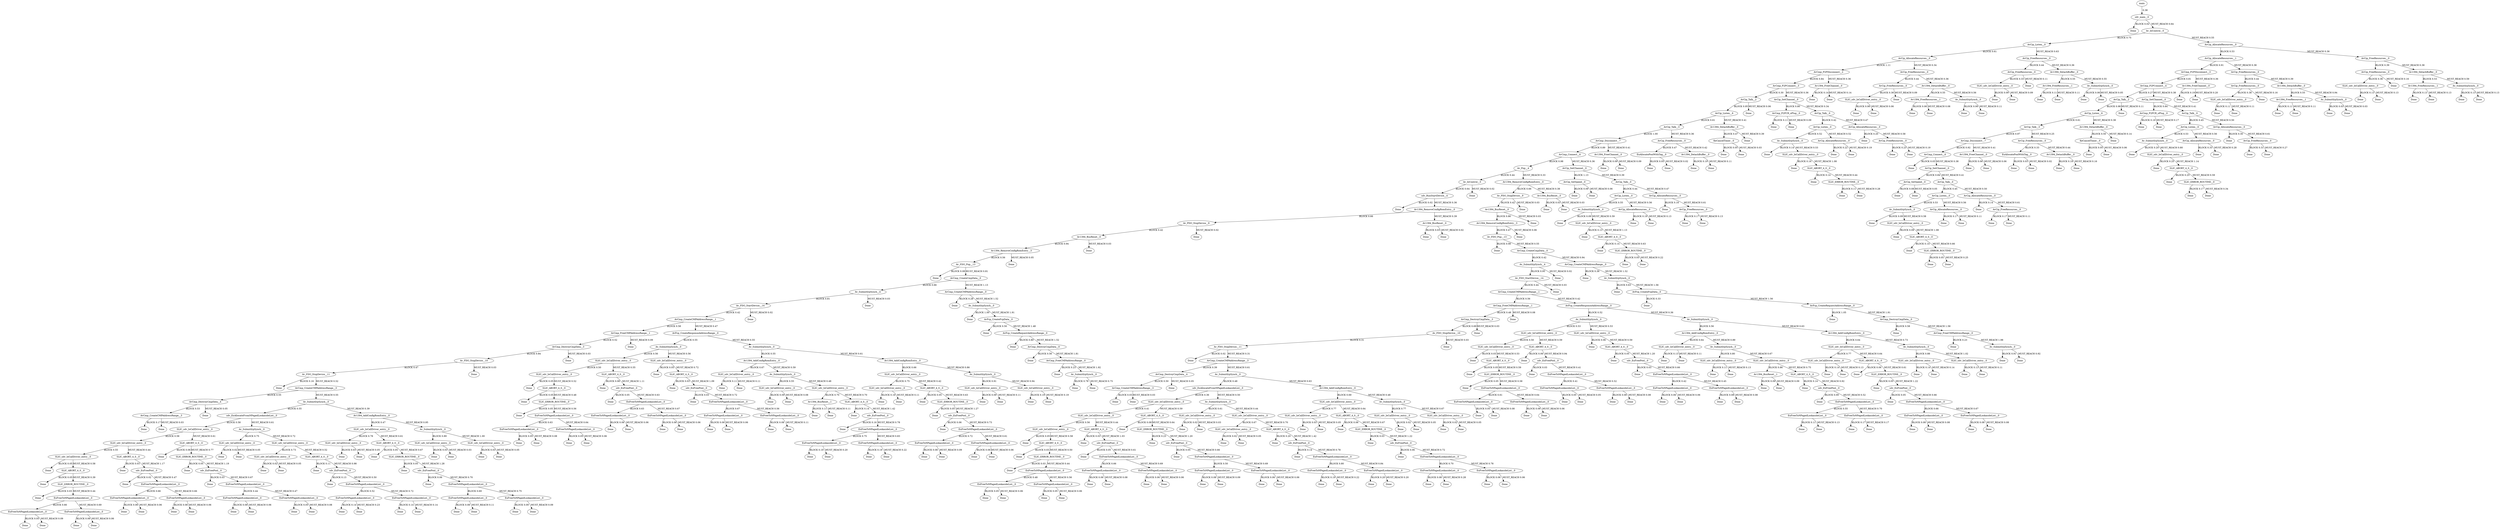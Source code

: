 digraph TG {
0 [label="main"]
1 [label="sdv_main__0"]
2 [label="Done"]
3 [label="Av_IoControl__0"]
4 [label="AvCip_Listen__0"]
5 [label="AvCip_AllocateResources__0"]
6 [label="AvCmp_P2PDisconnect__2"]
7 [label="AvCmp_P2PConnect__3"]
8 [label="AvCip_Talk__2"]
9 [label="AvCip_Listen__6"]
10 [label="AvCip_Talk__3"]
11 [label="AvCmp_Disconnect__7"]
12 [label="AvCmp_Connect__6"]
13 [label="Av_Pnp__4"]
14 [label="Av_IoControl__5"]
15 [label="sdv_RunStartDevice__4"]
16 [label="Done"]
17 [label="Av1394_RemoveConfigRomEntry__0"]
18 [label="Av_PDO_StopDevice__9"]
19 [label="Av1394_BusReset__0"]
20 [label="Av1394_RemoveConfigRomEntry__3"]
21 [label="Av_FDO_Pnp__13"]
22 [label="Done"]
23 [label="AvCmp_CreateCmpData__0"]
24 [label="Av_SubmitIrpSynch__4"]
25 [label="Av_FDO_StartDevice__14"]
26 [label="AvCmp_CreateCMPAddressRange__1"]
27 [label="AvCmp_FreeCMPAddressRange__1"]
28 [label="AvCmp_DestroyCmpData__3"]
29 [label="Av_FDO_StopDevice__10"]
30 [label="Av_FDO_StopDevice__11"]
31 [label="Done"]
32 [label="AvCmp_CreateCMPAddressRange__3"]
33 [label="AvCmp_DestroyCmpData__4"]
34 [label="AvCmp_CreateCMPAddressRange__3"]
35 [label="Done"]
36 [label="Done"]
37 [label="Done"]
38 [label="Av_SubmitIrpSynch__0"]
39 [label="sdv_ExAllocateFromNPagedLookasideList__0"]
40 [label="SLIC_sdv_IoCallDriver_entry__0"]
41 [label="SLIC_sdv_IoCallDriver_entry__0"]
42 [label="SLIC_sdv_IoCallDriver_entry__0"]
43 [label="Done"]
44 [label="SLIC_ABORT_4_0__0"]
45 [label="Done"]
46 [label="SLIC_ERROR_ROUTINE__0"]
47 [label="Done"]
48 [label="ExFreeToNPagedLookasideList__0"]
49 [label="ExFreeToNPagedLookasideList__0"]
50 [label="Done"]
51 [label="Done"]
52 [label="ExFreeToNPagedLookasideList__0"]
53 [label="Done"]
54 [label="Done"]
55 [label="SLIC_ABORT_4_0__0"]
56 [label="Done"]
57 [label="sdv_ExFreePool__0"]
58 [label="Done"]
59 [label="ExFreeToNPagedLookasideList__0"]
60 [label="ExFreeToNPagedLookasideList__0"]
61 [label="Done"]
62 [label="Done"]
63 [label="ExFreeToNPagedLookasideList__0"]
64 [label="Done"]
65 [label="Done"]
66 [label="SLIC_ABORT_4_0__0"]
67 [label="Done"]
68 [label="SLIC_ERROR_ROUTINE__0"]
69 [label="Done"]
70 [label="sdv_ExFreePool__0"]
71 [label="Done"]
72 [label="ExFreeToNPagedLookasideList__0"]
73 [label="ExFreeToNPagedLookasideList__0"]
74 [label="Done"]
75 [label="Done"]
76 [label="ExFreeToNPagedLookasideList__0"]
77 [label="Done"]
78 [label="Done"]
79 [label="Av_SubmitIrpSynch__0"]
80 [label="SLIC_sdv_IoCallDriver_entry__0"]
81 [label="Done"]
82 [label="Done"]
83 [label="SLIC_sdv_IoCallDriver_entry__0"]
84 [label="SLIC_sdv_IoCallDriver_entry__0"]
85 [label="Done"]
86 [label="Done"]
87 [label="SLIC_ABORT_4_0__0"]
88 [label="Done"]
89 [label="sdv_ExFreePool__0"]
90 [label="Done"]
91 [label="ExFreeToNPagedLookasideList__0"]
92 [label="ExFreeToNPagedLookasideList__0"]
93 [label="Done"]
94 [label="Done"]
95 [label="ExFreeToNPagedLookasideList__0"]
96 [label="Done"]
97 [label="Done"]
98 [label="Av1394_AddConfigRomEntry__0"]
99 [label="SLIC_sdv_IoCallDriver_entry__0"]
100 [label="SLIC_sdv_IoCallDriver_entry__0"]
101 [label="Done"]
102 [label="Done"]
103 [label="SLIC_ABORT_4_0__0"]
104 [label="Done"]
105 [label="SLIC_ERROR_ROUTINE__0"]
106 [label="Done"]
107 [label="sdv_ExFreePool__0"]
108 [label="Done"]
109 [label="ExFreeToNPagedLookasideList__0"]
110 [label="ExFreeToNPagedLookasideList__0"]
111 [label="Done"]
112 [label="Done"]
113 [label="ExFreeToNPagedLookasideList__0"]
114 [label="Done"]
115 [label="Done"]
116 [label="Av_SubmitIrpSynch__0"]
117 [label="SLIC_sdv_IoCallDriver_entry__0"]
118 [label="Done"]
119 [label="Done"]
120 [label="SLIC_sdv_IoCallDriver_entry__0"]
121 [label="Done"]
122 [label="Done"]
123 [label="Done"]
124 [label="Done"]
125 [label="Done"]
126 [label="AvFcp_CreateResponseAddressRange__0"]
127 [label="Av_SubmitIrpSynch__0"]
128 [label="SLIC_sdv_IoCallDriver_entry__0"]
129 [label="SLIC_sdv_IoCallDriver_entry__0"]
130 [label="Done"]
131 [label="SLIC_ABORT_4_0__0"]
132 [label="Done"]
133 [label="SLIC_ERROR_ROUTINE__0"]
134 [label="Done"]
135 [label="ExFreeToNPagedLookasideList__0"]
136 [label="ExFreeToNPagedLookasideList__0"]
137 [label="Done"]
138 [label="Done"]
139 [label="ExFreeToNPagedLookasideList__0"]
140 [label="Done"]
141 [label="Done"]
142 [label="SLIC_ABORT_4_0__0"]
143 [label="Done"]
144 [label="sdv_ExFreePool__0"]
145 [label="Done"]
146 [label="ExFreeToNPagedLookasideList__0"]
147 [label="ExFreeToNPagedLookasideList__0"]
148 [label="Done"]
149 [label="Done"]
150 [label="ExFreeToNPagedLookasideList__0"]
151 [label="Done"]
152 [label="Done"]
153 [label="SLIC_sdv_IoCallDriver_entry__0"]
154 [label="Done"]
155 [label="SLIC_ABORT_4_0__0"]
156 [label="Done"]
157 [label="sdv_ExFreePool__0"]
158 [label="Done"]
159 [label="ExFreeToNPagedLookasideList__0"]
160 [label="ExFreeToNPagedLookasideList__0"]
161 [label="Done"]
162 [label="Done"]
163 [label="ExFreeToNPagedLookasideList__0"]
164 [label="Done"]
165 [label="Done"]
166 [label="Av_SubmitIrpSynch__0"]
167 [label="Av1394_AddConfigRomEntry__0"]
168 [label="SLIC_sdv_IoCallDriver_entry__0"]
169 [label="Done"]
170 [label="Done"]
171 [label="Av_SubmitIrpSynch__0"]
172 [label="SLIC_sdv_IoCallDriver_entry__0"]
173 [label="Done"]
174 [label="Done"]
175 [label="SLIC_sdv_IoCallDriver_entry__0"]
176 [label="Av1394_BusReset__1"]
177 [label="Done"]
178 [label="Done"]
179 [label="SLIC_ABORT_4_0__0"]
180 [label="Done"]
181 [label="sdv_ExFreePool__0"]
182 [label="Done"]
183 [label="ExFreeToNPagedLookasideList__0"]
184 [label="ExFreeToNPagedLookasideList__0"]
185 [label="Done"]
186 [label="Done"]
187 [label="ExFreeToNPagedLookasideList__0"]
188 [label="Done"]
189 [label="Done"]
190 [label="Av1394_AddConfigRomEntry__0"]
191 [label="SLIC_sdv_IoCallDriver_entry__0"]
192 [label="SLIC_sdv_IoCallDriver_entry__0"]
193 [label="Done"]
194 [label="Done"]
195 [label="SLIC_ABORT_4_0__0"]
196 [label="Done"]
197 [label="SLIC_ERROR_ROUTINE__0"]
198 [label="Done"]
199 [label="sdv_ExFreePool__0"]
200 [label="Done"]
201 [label="ExFreeToNPagedLookasideList__0"]
202 [label="ExFreeToNPagedLookasideList__0"]
203 [label="Done"]
204 [label="Done"]
205 [label="ExFreeToNPagedLookasideList__0"]
206 [label="Done"]
207 [label="Done"]
208 [label="Av_SubmitIrpSynch__0"]
209 [label="SLIC_sdv_IoCallDriver_entry__0"]
210 [label="Done"]
211 [label="Done"]
212 [label="SLIC_sdv_IoCallDriver_entry__0"]
213 [label="Done"]
214 [label="Done"]
215 [label="Done"]
216 [label="Done"]
217 [label="AvCmp_CreateCMPAddressRange__0"]
218 [label="Done"]
219 [label="Av_SubmitIrpSynch__0"]
220 [label="Done"]
221 [label="AvFcp_CreateFcpData__0"]
222 [label="Done"]
223 [label="AvFcp_CreateRequestAddressRange__0"]
224 [label="Done"]
225 [label="AvCmp_DestroyCmpData__0"]
226 [label="Done"]
227 [label="AvCmp_FreeCMPAddressRange__0"]
228 [label="Done"]
229 [label="Av_SubmitIrpSynch__0"]
230 [label="Done"]
231 [label="Done"]
232 [label="Done"]
233 [label="Done"]
234 [label="Done"]
235 [label="Av1394_BusReset__0"]
236 [label="Done"]
237 [label="Done"]
238 [label="Done"]
239 [label="Av1394_RemoveConfigRomEntry__0"]
240 [label="Av_PDO_StopDevice__9"]
241 [label="Av1394_BusReset__0"]
242 [label="Av1394_RemoveConfigRomEntry__3"]
243 [label="Av_FDO_Pnp__13"]
244 [label="Done"]
245 [label="AvCmp_CreateCmpData__0"]
246 [label="Av_SubmitIrpSynch__4"]
247 [label="Av_FDO_StartDevice__14"]
248 [label="AvCmp_CreateCMPAddressRange__1"]
249 [label="AvCmp_FreeCMPAddressRange__1"]
250 [label="AvCmp_DestroyCmpData__3"]
251 [label="Av_FDO_StopDevice__10"]
252 [label="Av_FDO_StopDevice__11"]
253 [label="Done"]
254 [label="AvCmp_CreateCMPAddressRange__3"]
255 [label="AvCmp_DestroyCmpData__4"]
256 [label="AvCmp_CreateCMPAddressRange__3"]
257 [label="Done"]
258 [label="Done"]
259 [label="Done"]
260 [label="Av_SubmitIrpSynch__0"]
261 [label="sdv_ExAllocateFromNPagedLookasideList__0"]
262 [label="SLIC_sdv_IoCallDriver_entry__0"]
263 [label="SLIC_sdv_IoCallDriver_entry__0"]
264 [label="SLIC_sdv_IoCallDriver_entry__0"]
265 [label="Done"]
266 [label="SLIC_ABORT_4_0__0"]
267 [label="Done"]
268 [label="SLIC_ERROR_ROUTINE__0"]
269 [label="Done"]
270 [label="ExFreeToNPagedLookasideList__0"]
271 [label="ExFreeToNPagedLookasideList__0"]
272 [label="Done"]
273 [label="Done"]
274 [label="ExFreeToNPagedLookasideList__0"]
275 [label="Done"]
276 [label="Done"]
277 [label="SLIC_ABORT_4_0__0"]
278 [label="Done"]
279 [label="sdv_ExFreePool__0"]
280 [label="Done"]
281 [label="ExFreeToNPagedLookasideList__0"]
282 [label="ExFreeToNPagedLookasideList__0"]
283 [label="Done"]
284 [label="Done"]
285 [label="ExFreeToNPagedLookasideList__0"]
286 [label="Done"]
287 [label="Done"]
288 [label="SLIC_ABORT_4_0__0"]
289 [label="Done"]
290 [label="SLIC_ERROR_ROUTINE__0"]
291 [label="Done"]
292 [label="sdv_ExFreePool__0"]
293 [label="Done"]
294 [label="ExFreeToNPagedLookasideList__0"]
295 [label="ExFreeToNPagedLookasideList__0"]
296 [label="Done"]
297 [label="Done"]
298 [label="ExFreeToNPagedLookasideList__0"]
299 [label="Done"]
300 [label="Done"]
301 [label="Av_SubmitIrpSynch__0"]
302 [label="SLIC_sdv_IoCallDriver_entry__0"]
303 [label="Done"]
304 [label="Done"]
305 [label="SLIC_sdv_IoCallDriver_entry__0"]
306 [label="SLIC_sdv_IoCallDriver_entry__0"]
307 [label="Done"]
308 [label="Done"]
309 [label="SLIC_ABORT_4_0__0"]
310 [label="Done"]
311 [label="sdv_ExFreePool__0"]
312 [label="Done"]
313 [label="ExFreeToNPagedLookasideList__0"]
314 [label="ExFreeToNPagedLookasideList__0"]
315 [label="Done"]
316 [label="Done"]
317 [label="ExFreeToNPagedLookasideList__0"]
318 [label="Done"]
319 [label="Done"]
320 [label="Av1394_AddConfigRomEntry__0"]
321 [label="SLIC_sdv_IoCallDriver_entry__0"]
322 [label="SLIC_sdv_IoCallDriver_entry__0"]
323 [label="Done"]
324 [label="Done"]
325 [label="SLIC_ABORT_4_0__0"]
326 [label="Done"]
327 [label="SLIC_ERROR_ROUTINE__0"]
328 [label="Done"]
329 [label="sdv_ExFreePool__0"]
330 [label="Done"]
331 [label="ExFreeToNPagedLookasideList__0"]
332 [label="ExFreeToNPagedLookasideList__0"]
333 [label="Done"]
334 [label="Done"]
335 [label="ExFreeToNPagedLookasideList__0"]
336 [label="Done"]
337 [label="Done"]
338 [label="Av_SubmitIrpSynch__0"]
339 [label="SLIC_sdv_IoCallDriver_entry__0"]
340 [label="Done"]
341 [label="Done"]
342 [label="SLIC_sdv_IoCallDriver_entry__0"]
343 [label="Done"]
344 [label="Done"]
345 [label="Done"]
346 [label="Done"]
347 [label="Done"]
348 [label="AvFcp_CreateResponseAddressRange__0"]
349 [label="Av_SubmitIrpSynch__0"]
350 [label="SLIC_sdv_IoCallDriver_entry__0"]
351 [label="SLIC_sdv_IoCallDriver_entry__0"]
352 [label="Done"]
353 [label="SLIC_ABORT_4_0__0"]
354 [label="Done"]
355 [label="SLIC_ERROR_ROUTINE__0"]
356 [label="Done"]
357 [label="ExFreeToNPagedLookasideList__0"]
358 [label="ExFreeToNPagedLookasideList__0"]
359 [label="Done"]
360 [label="Done"]
361 [label="ExFreeToNPagedLookasideList__0"]
362 [label="Done"]
363 [label="Done"]
364 [label="SLIC_ABORT_4_0__0"]
365 [label="Done"]
366 [label="sdv_ExFreePool__0"]
367 [label="Done"]
368 [label="ExFreeToNPagedLookasideList__0"]
369 [label="ExFreeToNPagedLookasideList__0"]
370 [label="Done"]
371 [label="Done"]
372 [label="ExFreeToNPagedLookasideList__0"]
373 [label="Done"]
374 [label="Done"]
375 [label="SLIC_sdv_IoCallDriver_entry__0"]
376 [label="Done"]
377 [label="SLIC_ABORT_4_0__0"]
378 [label="Done"]
379 [label="sdv_ExFreePool__0"]
380 [label="Done"]
381 [label="ExFreeToNPagedLookasideList__0"]
382 [label="ExFreeToNPagedLookasideList__0"]
383 [label="Done"]
384 [label="Done"]
385 [label="ExFreeToNPagedLookasideList__0"]
386 [label="Done"]
387 [label="Done"]
388 [label="Av_SubmitIrpSynch__0"]
389 [label="Av1394_AddConfigRomEntry__0"]
390 [label="SLIC_sdv_IoCallDriver_entry__0"]
391 [label="Done"]
392 [label="Done"]
393 [label="Av_SubmitIrpSynch__0"]
394 [label="SLIC_sdv_IoCallDriver_entry__0"]
395 [label="Done"]
396 [label="Done"]
397 [label="SLIC_sdv_IoCallDriver_entry__0"]
398 [label="Av1394_BusReset__1"]
399 [label="Done"]
400 [label="Done"]
401 [label="SLIC_ABORT_4_0__0"]
402 [label="Done"]
403 [label="sdv_ExFreePool__0"]
404 [label="Done"]
405 [label="ExFreeToNPagedLookasideList__0"]
406 [label="ExFreeToNPagedLookasideList__0"]
407 [label="Done"]
408 [label="Done"]
409 [label="ExFreeToNPagedLookasideList__0"]
410 [label="Done"]
411 [label="Done"]
412 [label="Av1394_AddConfigRomEntry__0"]
413 [label="SLIC_sdv_IoCallDriver_entry__0"]
414 [label="SLIC_sdv_IoCallDriver_entry__0"]
415 [label="Done"]
416 [label="Done"]
417 [label="SLIC_ABORT_4_0__0"]
418 [label="Done"]
419 [label="SLIC_ERROR_ROUTINE__0"]
420 [label="Done"]
421 [label="sdv_ExFreePool__0"]
422 [label="Done"]
423 [label="ExFreeToNPagedLookasideList__0"]
424 [label="ExFreeToNPagedLookasideList__0"]
425 [label="Done"]
426 [label="Done"]
427 [label="ExFreeToNPagedLookasideList__0"]
428 [label="Done"]
429 [label="Done"]
430 [label="Av_SubmitIrpSynch__0"]
431 [label="SLIC_sdv_IoCallDriver_entry__0"]
432 [label="Done"]
433 [label="Done"]
434 [label="SLIC_sdv_IoCallDriver_entry__0"]
435 [label="Done"]
436 [label="Done"]
437 [label="Done"]
438 [label="Done"]
439 [label="AvCmp_CreateCMPAddressRange__0"]
440 [label="Done"]
441 [label="Av_SubmitIrpSynch__0"]
442 [label="Done"]
443 [label="AvFcp_CreateFcpData__0"]
444 [label="Done"]
445 [label="AvFcp_CreateRequestAddressRange__0"]
446 [label="Done"]
447 [label="AvCmp_DestroyCmpData__0"]
448 [label="Done"]
449 [label="AvCmp_FreeCMPAddressRange__0"]
450 [label="Done"]
451 [label="Av_SubmitIrpSynch__0"]
452 [label="Done"]
453 [label="Done"]
454 [label="Done"]
455 [label="Done"]
456 [label="Done"]
457 [label="Av1394_BusReset__0"]
458 [label="Done"]
459 [label="Done"]
460 [label="AvCip_SetChannel__0"]
461 [label="AvCip_SetSpeed__0"]
462 [label="Done"]
463 [label="Done"]
464 [label="AvCip_Talk__0"]
465 [label="AvCip_Listen__0"]
466 [label="Av_SubmitIrpSynch__0"]
467 [label="Done"]
468 [label="SLIC_sdv_IoCallDriver_entry__0"]
469 [label="Done"]
470 [label="SLIC_ABORT_4_0__0"]
471 [label="Done"]
472 [label="SLIC_ERROR_ROUTINE__0"]
473 [label="Done"]
474 [label="Done"]
475 [label="AvCip_AllocateResources__0"]
476 [label="Done"]
477 [label="Done"]
478 [label="AvCip_AllocateResources__0"]
479 [label="Done"]
480 [label="AvCip_FreeResources__0"]
481 [label="Done"]
482 [label="Done"]
483 [label="Av1394_FreeChannel__0"]
484 [label="Done"]
485 [label="Done"]
486 [label="AvCip_FreeResources__0"]
487 [label="ExAllocatePoolWithTag__0"]
488 [label="Done"]
489 [label="Done"]
490 [label="Av1394_DetachBuffer__0"]
491 [label="Done"]
492 [label="Done"]
493 [label="Av1394_DetachBuffer__0"]
494 [label="KeCancelTimer__0"]
495 [label="Done"]
496 [label="Done"]
497 [label="Done"]
498 [label="Done"]
499 [label="AvCip_SetChannel__0"]
500 [label="AvCmp_P2PCR_oPlug__0"]
501 [label="Done"]
502 [label="Done"]
503 [label="AvCip_Talk__0"]
504 [label="AvCip_Listen__0"]
505 [label="Av_SubmitIrpSynch__0"]
506 [label="Done"]
507 [label="SLIC_sdv_IoCallDriver_entry__0"]
508 [label="Done"]
509 [label="SLIC_ABORT_4_0__0"]
510 [label="Done"]
511 [label="SLIC_ERROR_ROUTINE__0"]
512 [label="Done"]
513 [label="Done"]
514 [label="AvCip_AllocateResources__0"]
515 [label="Done"]
516 [label="Done"]
517 [label="AvCip_AllocateResources__0"]
518 [label="Done"]
519 [label="AvCip_FreeResources__0"]
520 [label="Done"]
521 [label="Done"]
522 [label="Av1394_FreeChannel__0"]
523 [label="Done"]
524 [label="Done"]
525 [label="AvCip_FreeResources__0"]
526 [label="AvCip_FreeResources__0"]
527 [label="SLIC_sdv_IoCallDriver_entry__0"]
528 [label="Done"]
529 [label="Done"]
530 [label="Done"]
531 [label="Av1394_DetachBuffer__0"]
532 [label="Av1394_FreeResources__1"]
533 [label="Done"]
534 [label="Done"]
535 [label="Av_SubmitIrpSynch__0"]
536 [label="Done"]
537 [label="Done"]
538 [label="AvCip_FreeResources__0"]
539 [label="AvCip_FreeResources__0"]
540 [label="SLIC_sdv_IoCallDriver_entry__0"]
541 [label="Done"]
542 [label="Done"]
543 [label="Done"]
544 [label="Av1394_DetachBuffer__0"]
545 [label="Av1394_FreeResources__1"]
546 [label="Done"]
547 [label="Done"]
548 [label="Av_SubmitIrpSynch__0"]
549 [label="Done"]
550 [label="Done"]
551 [label="AvCip_AllocateResources__0"]
552 [label="AvCip_AllocateResources__1"]
553 [label="AvCmp_P2PDisconnect__3"]
554 [label="AvCmp_P2PConnect__4"]
555 [label="AvCip_Talk__2"]
556 [label="AvCip_Listen__6"]
557 [label="AvCip_Talk__3"]
558 [label="AvCmp_Disconnect__7"]
559 [label="AvCmp_Connect__6"]
560 [label="Done"]
561 [label="AvCip_SetChannel__0"]
562 [label="AvCip_SetSpeed__0"]
563 [label="Done"]
564 [label="Done"]
565 [label="AvCip_Talk__0"]
566 [label="AvCip_Listen__0"]
567 [label="Av_SubmitIrpSynch__0"]
568 [label="Done"]
569 [label="SLIC_sdv_IoCallDriver_entry__0"]
570 [label="Done"]
571 [label="SLIC_ABORT_4_0__0"]
572 [label="Done"]
573 [label="SLIC_ERROR_ROUTINE__0"]
574 [label="Done"]
575 [label="Done"]
576 [label="AvCip_AllocateResources__0"]
577 [label="Done"]
578 [label="Done"]
579 [label="AvCip_AllocateResources__0"]
580 [label="Done"]
581 [label="AvCip_FreeResources__0"]
582 [label="Done"]
583 [label="Done"]
584 [label="Av1394_FreeChannel__0"]
585 [label="Done"]
586 [label="Done"]
587 [label="AvCip_FreeResources__0"]
588 [label="ExAllocatePoolWithTag__0"]
589 [label="Done"]
590 [label="Done"]
591 [label="Av1394_DetachBuffer__0"]
592 [label="Done"]
593 [label="Done"]
594 [label="Av1394_DetachBuffer__0"]
595 [label="KeCancelTimer__0"]
596 [label="Done"]
597 [label="Done"]
598 [label="Done"]
599 [label="Done"]
600 [label="AvCip_SetChannel__0"]
601 [label="AvCmp_P2PCR_oPlug__0"]
602 [label="Done"]
603 [label="Done"]
604 [label="AvCip_Talk__0"]
605 [label="AvCip_Listen__0"]
606 [label="Av_SubmitIrpSynch__0"]
607 [label="Done"]
608 [label="SLIC_sdv_IoCallDriver_entry__0"]
609 [label="Done"]
610 [label="SLIC_ABORT_4_0__0"]
611 [label="Done"]
612 [label="SLIC_ERROR_ROUTINE__0"]
613 [label="Done"]
614 [label="Done"]
615 [label="AvCip_AllocateResources__0"]
616 [label="Done"]
617 [label="Done"]
618 [label="AvCip_AllocateResources__0"]
619 [label="Done"]
620 [label="AvCip_FreeResources__0"]
621 [label="Done"]
622 [label="Done"]
623 [label="Av1394_FreeChannel__0"]
624 [label="Done"]
625 [label="Done"]
626 [label="AvCip_FreeResources__0"]
627 [label="AvCip_FreeResources__0"]
628 [label="SLIC_sdv_IoCallDriver_entry__0"]
629 [label="Done"]
630 [label="Done"]
631 [label="Done"]
632 [label="Av1394_DetachBuffer__0"]
633 [label="Av1394_FreeResources__1"]
634 [label="Done"]
635 [label="Done"]
636 [label="Av_SubmitIrpSynch__0"]
637 [label="Done"]
638 [label="Done"]
639 [label="AvCip_FreeResources__0"]
640 [label="AvCip_FreeResources__0"]
641 [label="SLIC_sdv_IoCallDriver_entry__0"]
642 [label="Done"]
643 [label="Done"]
644 [label="Done"]
645 [label="Av1394_DetachBuffer__0"]
646 [label="Av1394_FreeResources__1"]
647 [label="Done"]
648 [label="Done"]
649 [label="Av_SubmitIrpSynch__0"]
650 [label="Done"]
651 [label="Done"]
0 -> 1 [label=" 0.38"]
1 -> 2 [label="BLOCK 0.02"]
1 -> 3 [label="MUST_REACH 0.64"]
3 -> 4 [label="BLOCK 0.75"]
3 -> 551 [label="MUST_REACH 0.55"]
4 -> 5 [label="BLOCK 0.61"]
4 -> 538 [label="MUST_REACH 0.63"]
5 -> 6 [label="BLOCK 1.11"]
5 -> 525 [label="MUST_REACH 0.34"]
6 -> 7 [label="BLOCK 0.84"]
6 -> 522 [label="MUST_REACH 0.36"]
7 -> 8 [label="BLOCK 0.30"]
7 -> 499 [label="MUST_REACH 0.36"]
8 -> 9 [label="BLOCK 0.95"]
8 -> 498 [label="MUST_REACH 0.06"]
9 -> 10 [label="BLOCK 0.61"]
9 -> 493 [label="MUST_REACH 0.41"]
10 -> 11 [label="BLOCK 1.00"]
10 -> 486 [label="MUST_REACH 0.36"]
11 -> 12 [label="BLOCK 0.89"]
11 -> 483 [label="MUST_REACH 0.41"]
12 -> 13 [label="BLOCK 0.98"]
12 -> 460 [label="MUST_REACH 0.36"]
13 -> 14 [label="BLOCK 0.44"]
13 -> 239 [label="MUST_REACH 0.33"]
14 -> 15 [label="BLOCK 0.64"]
14 -> 238 [label="MUST_REACH 0.02"]
15 -> 16 [label="BLOCK 0.02"]
15 -> 17 [label="MUST_REACH 0.36"]
17 -> 18 [label="BLOCK 0.66"]
17 -> 235 [label="MUST_REACH 0.39"]
18 -> 19 [label="BLOCK 0.42"]
18 -> 234 [label="MUST_REACH 0.02"]
19 -> 20 [label="BLOCK 0.94"]
19 -> 233 [label="MUST_REACH 0.03"]
20 -> 21 [label="BLOCK 0.56"]
20 -> 232 [label="MUST_REACH 0.05"]
21 -> 22 [label="BLOCK 0.08"]
21 -> 23 [label="MUST_REACH 0.81"]
23 -> 24 [label="BLOCK 0.66"]
23 -> 217 [label="MUST_REACH 1.13"]
24 -> 25 [label="BLOCK 0.81"]
24 -> 216 [label="MUST_REACH 0.03"]
25 -> 26 [label="BLOCK 0.42"]
25 -> 215 [label="MUST_REACH 0.02"]
26 -> 27 [label="BLOCK 0.58"]
26 -> 126 [label="MUST_REACH 0.47"]
27 -> 28 [label="BLOCK 0.52"]
27 -> 125 [label="MUST_REACH 0.09"]
28 -> 29 [label="BLOCK 0.84"]
28 -> 124 [label="MUST_REACH 0.03"]
29 -> 30 [label="BLOCK 0.47"]
29 -> 123 [label="MUST_REACH 0.03"]
30 -> 31 [label="BLOCK 0.16"]
30 -> 32 [label="MUST_REACH 0.52"]
32 -> 33 [label="BLOCK 0.55"]
32 -> 38 [label="MUST_REACH 0.55"]
33 -> 34 [label="BLOCK 0.53"]
33 -> 37 [label="MUST_REACH 0.05"]
34 -> 35 [label="BLOCK 0.17"]
34 -> 36 [label="MUST_REACH 0.03"]
38 -> 39 [label="BLOCK 0.55"]
38 -> 98 [label="MUST_REACH 0.39"]
39 -> 40 [label="BLOCK 0.58"]
39 -> 79 [label="MUST_REACH 0.61"]
40 -> 41 [label="BLOCK 0.58"]
40 -> 66 [label="MUST_REACH 0.61"]
41 -> 42 [label="BLOCK 0.55"]
41 -> 55 [label="MUST_REACH 0.44"]
42 -> 43 [label="BLOCK 0.05"]
42 -> 44 [label="MUST_REACH 0.58"]
44 -> 45 [label="BLOCK 0.05"]
44 -> 46 [label="MUST_REACH 0.39"]
46 -> 47 [label="BLOCK 0.03"]
46 -> 48 [label="MUST_REACH 0.44"]
48 -> 49 [label="BLOCK 0.66"]
48 -> 52 [label="MUST_REACH 0.69"]
49 -> 50 [label="BLOCK 0.05"]
49 -> 51 [label="MUST_REACH 0.09"]
52 -> 53 [label="BLOCK 0.06"]
52 -> 54 [label="MUST_REACH 0.06"]
55 -> 56 [label="BLOCK 0.03"]
55 -> 57 [label="MUST_REACH 1.17"]
57 -> 58 [label="BLOCK 0.02"]
57 -> 59 [label="MUST_REACH 0.47"]
59 -> 60 [label="BLOCK 0.66"]
59 -> 63 [label="MUST_REACH 0.66"]
60 -> 61 [label="BLOCK 0.06"]
60 -> 62 [label="MUST_REACH 0.06"]
63 -> 64 [label="BLOCK 0.06"]
63 -> 65 [label="MUST_REACH 0.06"]
66 -> 67 [label="BLOCK 0.06"]
66 -> 68 [label="MUST_REACH 0.77"]
68 -> 69 [label="BLOCK 0.05"]
68 -> 70 [label="MUST_REACH 1.19"]
70 -> 71 [label="BLOCK 0.03"]
70 -> 72 [label="MUST_REACH 0.67"]
72 -> 73 [label="BLOCK 0.44"]
72 -> 76 [label="MUST_REACH 0.47"]
73 -> 74 [label="BLOCK 0.06"]
73 -> 75 [label="MUST_REACH 0.06"]
76 -> 77 [label="BLOCK 0.05"]
76 -> 78 [label="MUST_REACH 0.08"]
79 -> 80 [label="BLOCK 0.75"]
79 -> 83 [label="MUST_REACH 0.72"]
80 -> 81 [label="BLOCK 0.02"]
80 -> 82 [label="MUST_REACH 0.05"]
83 -> 84 [label="BLOCK 0.73"]
83 -> 87 [label="MUST_REACH 0.52"]
84 -> 85 [label="BLOCK 0.02"]
84 -> 86 [label="MUST_REACH 0.05"]
87 -> 88 [label="BLOCK 0.11"]
87 -> 89 [label="MUST_REACH 0.98"]
89 -> 90 [label="BLOCK 0.13"]
89 -> 91 [label="MUST_REACH 0.50"]
91 -> 92 [label="BLOCK 0.52"]
91 -> 95 [label="MUST_REACH 0.72"]
92 -> 93 [label="BLOCK 0.14"]
92 -> 94 [label="MUST_REACH 0.23"]
95 -> 96 [label="BLOCK 0.14"]
95 -> 97 [label="MUST_REACH 0.14"]
98 -> 99 [label="BLOCK 0.47"]
98 -> 116 [label="MUST_REACH 0.95"]
99 -> 100 [label="BLOCK 0.78"]
99 -> 103 [label="MUST_REACH 0.61"]
100 -> 101 [label="BLOCK 0.03"]
100 -> 102 [label="MUST_REACH 0.05"]
103 -> 104 [label="BLOCK 0.05"]
103 -> 105 [label="MUST_REACH 0.67"]
105 -> 106 [label="BLOCK 0.05"]
105 -> 107 [label="MUST_REACH 1.28"]
107 -> 108 [label="BLOCK 0.06"]
107 -> 109 [label="MUST_REACH 0.70"]
109 -> 110 [label="BLOCK 0.69"]
109 -> 113 [label="MUST_REACH 0.75"]
110 -> 111 [label="BLOCK 0.08"]
110 -> 112 [label="MUST_REACH 0.11"]
113 -> 114 [label="BLOCK 0.09"]
113 -> 115 [label="MUST_REACH 0.09"]
116 -> 117 [label="BLOCK 0.89"]
116 -> 120 [label="MUST_REACH 1.00"]
117 -> 118 [label="BLOCK 0.03"]
117 -> 119 [label="MUST_REACH 0.03"]
120 -> 121 [label="BLOCK 0.03"]
120 -> 122 [label="MUST_REACH 0.05"]
126 -> 127 [label="BLOCK 0.55"]
126 -> 166 [label="MUST_REACH 0.55"]
127 -> 128 [label="BLOCK 0.56"]
127 -> 153 [label="MUST_REACH 0.56"]
128 -> 129 [label="BLOCK 0.50"]
128 -> 142 [label="MUST_REACH 0.55"]
129 -> 130 [label="BLOCK 0.05"]
129 -> 131 [label="MUST_REACH 0.52"]
131 -> 132 [label="BLOCK 0.05"]
131 -> 133 [label="MUST_REACH 0.48"]
133 -> 134 [label="BLOCK 0.05"]
133 -> 135 [label="MUST_REACH 0.56"]
135 -> 136 [label="BLOCK 0.63"]
135 -> 139 [label="MUST_REACH 0.64"]
136 -> 137 [label="BLOCK 0.05"]
136 -> 138 [label="MUST_REACH 0.08"]
139 -> 140 [label="BLOCK 0.05"]
139 -> 141 [label="MUST_REACH 0.06"]
142 -> 143 [label="BLOCK 0.06"]
142 -> 144 [label="MUST_REACH 1.11"]
144 -> 145 [label="BLOCK 0.05"]
144 -> 146 [label="MUST_REACH 0.63"]
146 -> 147 [label="BLOCK 0.63"]
146 -> 150 [label="MUST_REACH 0.67"]
147 -> 148 [label="BLOCK 0.06"]
147 -> 149 [label="MUST_REACH 0.06"]
150 -> 151 [label="BLOCK 0.06"]
150 -> 152 [label="MUST_REACH 0.06"]
153 -> 154 [label="BLOCK 0.05"]
153 -> 155 [label="MUST_REACH 0.72"]
155 -> 156 [label="BLOCK 0.03"]
155 -> 157 [label="MUST_REACH 1.09"]
157 -> 158 [label="BLOCK 0.03"]
157 -> 159 [label="MUST_REACH 0.72"]
159 -> 160 [label="BLOCK 0.67"]
159 -> 163 [label="MUST_REACH 0.56"]
160 -> 161 [label="BLOCK 0.06"]
160 -> 162 [label="MUST_REACH 0.06"]
163 -> 164 [label="BLOCK 0.08"]
163 -> 165 [label="MUST_REACH 0.11"]
166 -> 167 [label="BLOCK 0.55"]
166 -> 190 [label="MUST_REACH 0.61"]
167 -> 168 [label="BLOCK 0.67"]
167 -> 171 [label="MUST_REACH 0.59"]
168 -> 169 [label="BLOCK 0.11"]
168 -> 170 [label="MUST_REACH 0.11"]
171 -> 172 [label="BLOCK 0.55"]
171 -> 175 [label="MUST_REACH 0.48"]
172 -> 173 [label="BLOCK 0.09"]
172 -> 174 [label="MUST_REACH 0.08"]
175 -> 176 [label="BLOCK 0.70"]
175 -> 179 [label="MUST_REACH 0.70"]
176 -> 177 [label="BLOCK 0.11"]
176 -> 178 [label="MUST_REACH 0.11"]
179 -> 180 [label="BLOCK 0.14"]
179 -> 181 [label="MUST_REACH 1.42"]
181 -> 182 [label="BLOCK 0.16"]
181 -> 183 [label="MUST_REACH 0.78"]
183 -> 184 [label="BLOCK 0.75"]
183 -> 187 [label="MUST_REACH 0.83"]
184 -> 185 [label="BLOCK 0.19"]
184 -> 186 [label="MUST_REACH 0.20"]
187 -> 188 [label="BLOCK 0.19"]
187 -> 189 [label="MUST_REACH 0.22"]
190 -> 191 [label="BLOCK 0.66"]
190 -> 208 [label="MUST_REACH 0.86"]
191 -> 192 [label="BLOCK 0.75"]
191 -> 195 [label="MUST_REACH 0.42"]
192 -> 193 [label="BLOCK 0.16"]
192 -> 194 [label="MUST_REACH 0.11"]
195 -> 196 [label="BLOCK 0.05"]
195 -> 197 [label="MUST_REACH 0.63"]
197 -> 198 [label="BLOCK 0.05"]
197 -> 199 [label="MUST_REACH 1.27"]
199 -> 200 [label="BLOCK 0.06"]
199 -> 201 [label="MUST_REACH 0.73"]
201 -> 202 [label="BLOCK 0.72"]
201 -> 205 [label="MUST_REACH 0.61"]
202 -> 203 [label="BLOCK 0.08"]
202 -> 204 [label="MUST_REACH 0.09"]
205 -> 206 [label="BLOCK 0.06"]
205 -> 207 [label="MUST_REACH 0.06"]
208 -> 209 [label="BLOCK 0.91"]
208 -> 212 [label="MUST_REACH 0.94"]
209 -> 210 [label="BLOCK 0.09"]
209 -> 211 [label="MUST_REACH 0.11"]
212 -> 213 [label="BLOCK 0.19"]
212 -> 214 [label="MUST_REACH 0.19"]
217 -> 218 [label="BLOCK 0.28"]
217 -> 219 [label="MUST_REACH 1.52"]
219 -> 220 [label="BLOCK 1.00"]
219 -> 221 [label="MUST_REACH 1.91"]
221 -> 222 [label="BLOCK 0.50"]
221 -> 223 [label="MUST_REACH 1.48"]
223 -> 224 [label="BLOCK 0.80"]
223 -> 225 [label="MUST_REACH 1.52"]
225 -> 226 [label="BLOCK 0.56"]
225 -> 227 [label="MUST_REACH 1.81"]
227 -> 228 [label="BLOCK 0.23"]
227 -> 229 [label="MUST_REACH 1.92"]
229 -> 230 [label="BLOCK 0.78"]
229 -> 231 [label="MUST_REACH 0.75"]
235 -> 236 [label="BLOCK 0.03"]
235 -> 237 [label="MUST_REACH 0.02"]
239 -> 240 [label="BLOCK 0.66"]
239 -> 457 [label="MUST_REACH 0.38"]
240 -> 241 [label="BLOCK 0.42"]
240 -> 456 [label="MUST_REACH 0.03"]
241 -> 242 [label="BLOCK 0.86"]
241 -> 455 [label="MUST_REACH 0.03"]
242 -> 243 [label="BLOCK 0.47"]
242 -> 454 [label="MUST_REACH 0.06"]
243 -> 244 [label="BLOCK 0.08"]
243 -> 245 [label="MUST_REACH 0.55"]
245 -> 246 [label="BLOCK 0.42"]
245 -> 439 [label="MUST_REACH 0.94"]
246 -> 247 [label="BLOCK 0.95"]
246 -> 438 [label="MUST_REACH 0.02"]
247 -> 248 [label="BLOCK 0.44"]
247 -> 437 [label="MUST_REACH 0.03"]
248 -> 249 [label="BLOCK 0.56"]
248 -> 348 [label="MUST_REACH 0.42"]
249 -> 250 [label="BLOCK 0.48"]
249 -> 347 [label="MUST_REACH 0.08"]
250 -> 251 [label="BLOCK 0.69"]
250 -> 346 [label="MUST_REACH 0.03"]
251 -> 252 [label="BLOCK 0.31"]
251 -> 345 [label="MUST_REACH 0.03"]
252 -> 253 [label="BLOCK 0.02"]
252 -> 254 [label="MUST_REACH 0.31"]
254 -> 255 [label="BLOCK 0.39"]
254 -> 260 [label="MUST_REACH 0.61"]
255 -> 256 [label="BLOCK 0.50"]
255 -> 259 [label="MUST_REACH 0.05"]
256 -> 257 [label="BLOCK 0.03"]
256 -> 258 [label="MUST_REACH 0.03"]
260 -> 261 [label="BLOCK 0.48"]
260 -> 320 [label="MUST_REACH 0.63"]
261 -> 262 [label="BLOCK 0.36"]
261 -> 301 [label="MUST_REACH 0.50"]
262 -> 263 [label="BLOCK 0.41"]
262 -> 288 [label="MUST_REACH 0.59"]
263 -> 264 [label="BLOCK 0.56"]
263 -> 277 [label="MUST_REACH 0.44"]
264 -> 265 [label="BLOCK 0.05"]
264 -> 266 [label="MUST_REACH 0.58"]
266 -> 267 [label="BLOCK 0.03"]
266 -> 268 [label="MUST_REACH 0.50"]
268 -> 269 [label="BLOCK 0.03"]
268 -> 270 [label="MUST_REACH 0.44"]
270 -> 271 [label="BLOCK 0.48"]
270 -> 274 [label="MUST_REACH 0.56"]
271 -> 272 [label="BLOCK 0.05"]
271 -> 273 [label="MUST_REACH 0.06"]
274 -> 275 [label="BLOCK 0.05"]
274 -> 276 [label="MUST_REACH 0.06"]
277 -> 278 [label="BLOCK 0.03"]
277 -> 279 [label="MUST_REACH 1.03"]
279 -> 280 [label="BLOCK 0.05"]
279 -> 281 [label="MUST_REACH 0.61"]
281 -> 282 [label="BLOCK 0.66"]
281 -> 285 [label="MUST_REACH 0.69"]
282 -> 283 [label="BLOCK 0.06"]
282 -> 284 [label="MUST_REACH 0.08"]
285 -> 286 [label="BLOCK 0.06"]
285 -> 287 [label="MUST_REACH 0.06"]
288 -> 289 [label="BLOCK 0.08"]
288 -> 290 [label="MUST_REACH 0.64"]
290 -> 291 [label="BLOCK 0.23"]
290 -> 292 [label="MUST_REACH 1.20"]
292 -> 293 [label="BLOCK 0.05"]
292 -> 294 [label="MUST_REACH 0.66"]
294 -> 295 [label="BLOCK 0.50"]
294 -> 298 [label="MUST_REACH 0.69"]
295 -> 296 [label="BLOCK 0.08"]
295 -> 297 [label="MUST_REACH 0.09"]
298 -> 299 [label="BLOCK 0.06"]
298 -> 300 [label="MUST_REACH 0.06"]
301 -> 302 [label="BLOCK 0.61"]
301 -> 305 [label="MUST_REACH 0.44"]
302 -> 303 [label="BLOCK 0.02"]
302 -> 304 [label="MUST_REACH 0.03"]
305 -> 306 [label="BLOCK 0.67"]
305 -> 309 [label="MUST_REACH 0.70"]
306 -> 307 [label="BLOCK 0.02"]
306 -> 308 [label="MUST_REACH 0.05"]
309 -> 310 [label="BLOCK 0.20"]
309 -> 311 [label="MUST_REACH 1.42"]
311 -> 312 [label="BLOCK 0.14"]
311 -> 313 [label="MUST_REACH 0.78"]
313 -> 314 [label="BLOCK 0.80"]
313 -> 317 [label="MUST_REACH 0.84"]
314 -> 315 [label="BLOCK 0.19"]
314 -> 316 [label="MUST_REACH 0.22"]
317 -> 318 [label="BLOCK 0.20"]
317 -> 319 [label="MUST_REACH 0.20"]
320 -> 321 [label="BLOCK 0.69"]
320 -> 338 [label="MUST_REACH 0.48"]
321 -> 322 [label="BLOCK 0.77"]
321 -> 325 [label="MUST_REACH 0.64"]
322 -> 323 [label="BLOCK 0.03"]
322 -> 324 [label="MUST_REACH 0.05"]
325 -> 326 [label="BLOCK 0.06"]
325 -> 327 [label="MUST_REACH 0.67"]
327 -> 328 [label="BLOCK 0.03"]
327 -> 329 [label="MUST_REACH 1.22"]
329 -> 330 [label="BLOCK 0.06"]
329 -> 331 [label="MUST_REACH 0.72"]
331 -> 332 [label="BLOCK 0.70"]
331 -> 335 [label="MUST_REACH 0.78"]
332 -> 333 [label="BLOCK 0.08"]
332 -> 334 [label="MUST_REACH 0.28"]
335 -> 336 [label="BLOCK 0.06"]
335 -> 337 [label="MUST_REACH 0.06"]
338 -> 339 [label="BLOCK 0.77"]
338 -> 342 [label="MUST_REACH 0.67"]
339 -> 340 [label="BLOCK 0.02"]
339 -> 341 [label="MUST_REACH 0.05"]
342 -> 343 [label="BLOCK 0.02"]
342 -> 344 [label="MUST_REACH 0.05"]
348 -> 349 [label="BLOCK 0.52"]
348 -> 388 [label="MUST_REACH 0.36"]
349 -> 350 [label="BLOCK 0.53"]
349 -> 375 [label="MUST_REACH 0.53"]
350 -> 351 [label="BLOCK 0.50"]
350 -> 364 [label="MUST_REACH 0.59"]
351 -> 352 [label="BLOCK 0.03"]
351 -> 353 [label="MUST_REACH 0.53"]
353 -> 354 [label="BLOCK 0.05"]
353 -> 355 [label="MUST_REACH 0.59"]
355 -> 356 [label="BLOCK 0.05"]
355 -> 357 [label="MUST_REACH 0.58"]
357 -> 358 [label="BLOCK 0.61"]
357 -> 361 [label="MUST_REACH 0.64"]
358 -> 359 [label="BLOCK 0.05"]
358 -> 360 [label="MUST_REACH 0.08"]
361 -> 362 [label="BLOCK 0.06"]
361 -> 363 [label="MUST_REACH 0.06"]
364 -> 365 [label="BLOCK 0.06"]
364 -> 366 [label="MUST_REACH 0.94"]
366 -> 367 [label="BLOCK 0.03"]
366 -> 368 [label="MUST_REACH 0.41"]
368 -> 369 [label="BLOCK 0.41"]
368 -> 372 [label="MUST_REACH 0.52"]
369 -> 370 [label="BLOCK 0.05"]
369 -> 371 [label="MUST_REACH 0.05"]
372 -> 373 [label="BLOCK 0.06"]
372 -> 374 [label="MUST_REACH 0.08"]
375 -> 376 [label="BLOCK 0.06"]
375 -> 377 [label="MUST_REACH 0.59"]
377 -> 378 [label="BLOCK 0.05"]
377 -> 379 [label="MUST_REACH 1.20"]
379 -> 380 [label="BLOCK 0.03"]
379 -> 381 [label="MUST_REACH 0.66"]
381 -> 382 [label="BLOCK 0.42"]
381 -> 385 [label="MUST_REACH 0.45"]
382 -> 383 [label="BLOCK 0.06"]
382 -> 384 [label="MUST_REACH 0.06"]
385 -> 386 [label="BLOCK 0.08"]
385 -> 387 [label="MUST_REACH 0.08"]
388 -> 389 [label="BLOCK 0.56"]
388 -> 412 [label="MUST_REACH 0.63"]
389 -> 390 [label="BLOCK 0.64"]
389 -> 393 [label="MUST_REACH 0.89"]
390 -> 391 [label="BLOCK 0.13"]
390 -> 392 [label="MUST_REACH 0.11"]
393 -> 394 [label="BLOCK 0.80"]
393 -> 397 [label="MUST_REACH 0.67"]
394 -> 395 [label="BLOCK 0.11"]
394 -> 396 [label="MUST_REACH 0.13"]
397 -> 398 [label="BLOCK 0.86"]
397 -> 401 [label="MUST_REACH 0.75"]
398 -> 399 [label="BLOCK 0.09"]
398 -> 400 [label="MUST_REACH 0.09"]
401 -> 402 [label="BLOCK 0.14"]
401 -> 403 [label="MUST_REACH 0.92"]
403 -> 404 [label="BLOCK 0.09"]
403 -> 405 [label="MUST_REACH 0.52"]
405 -> 406 [label="BLOCK 0.55"]
405 -> 409 [label="MUST_REACH 0.70"]
406 -> 407 [label="BLOCK 0.11"]
406 -> 408 [label="MUST_REACH 0.13"]
409 -> 410 [label="BLOCK 0.17"]
409 -> 411 [label="MUST_REACH 0.17"]
412 -> 413 [label="BLOCK 0.64"]
412 -> 430 [label="MUST_REACH 0.73"]
413 -> 414 [label="BLOCK 0.77"]
413 -> 417 [label="MUST_REACH 0.64"]
414 -> 415 [label="BLOCK 0.14"]
414 -> 416 [label="MUST_REACH 0.13"]
417 -> 418 [label="BLOCK 0.06"]
417 -> 419 [label="MUST_REACH 0.61"]
419 -> 420 [label="BLOCK 0.05"]
419 -> 421 [label="MUST_REACH 1.22"]
421 -> 422 [label="BLOCK 0.05"]
421 -> 423 [label="MUST_REACH 0.66"]
423 -> 424 [label="BLOCK 0.66"]
423 -> 427 [label="MUST_REACH 0.67"]
424 -> 425 [label="BLOCK 0.08"]
424 -> 426 [label="MUST_REACH 0.08"]
427 -> 428 [label="BLOCK 0.08"]
427 -> 429 [label="MUST_REACH 0.08"]
430 -> 431 [label="BLOCK 0.88"]
430 -> 434 [label="MUST_REACH 1.02"]
431 -> 432 [label="BLOCK 0.14"]
431 -> 433 [label="MUST_REACH 0.14"]
434 -> 435 [label="BLOCK 0.13"]
434 -> 436 [label="MUST_REACH 0.11"]
439 -> 440 [label="BLOCK 0.36"]
439 -> 441 [label="MUST_REACH 1.52"]
441 -> 442 [label="BLOCK 0.63"]
441 -> 443 [label="MUST_REACH 1.56"]
443 -> 444 [label="BLOCK 0.33"]
443 -> 445 [label="MUST_REACH 1.56"]
445 -> 446 [label="BLOCK 1.05"]
445 -> 447 [label="MUST_REACH 1.91"]
447 -> 448 [label="BLOCK 0.58"]
447 -> 449 [label="MUST_REACH 1.58"]
449 -> 450 [label="BLOCK 0.23"]
449 -> 451 [label="MUST_REACH 1.98"]
451 -> 452 [label="BLOCK 0.91"]
451 -> 453 [label="MUST_REACH 0.92"]
457 -> 458 [label="BLOCK 0.03"]
457 -> 459 [label="MUST_REACH 0.03"]
460 -> 461 [label="BLOCK 1.13"]
460 -> 464 [label="MUST_REACH 0.39"]
461 -> 462 [label="BLOCK 0.09"]
461 -> 463 [label="MUST_REACH 0.06"]
464 -> 465 [label="BLOCK 0.44"]
464 -> 478 [label="MUST_REACH 0.47"]
465 -> 466 [label="BLOCK 0.55"]
465 -> 475 [label="MUST_REACH 0.56"]
466 -> 467 [label="BLOCK 0.09"]
466 -> 468 [label="MUST_REACH 0.59"]
468 -> 469 [label="BLOCK 0.13"]
468 -> 470 [label="MUST_REACH 1.13"]
470 -> 471 [label="BLOCK 0.14"]
470 -> 472 [label="MUST_REACH 0.63"]
472 -> 473 [label="BLOCK 0.05"]
472 -> 474 [label="MUST_REACH 0.22"]
475 -> 476 [label="BLOCK 0.19"]
475 -> 477 [label="MUST_REACH 0.13"]
478 -> 479 [label="BLOCK 0.16"]
478 -> 480 [label="MUST_REACH 0.61"]
480 -> 481 [label="BLOCK 0.17"]
480 -> 482 [label="MUST_REACH 0.13"]
483 -> 484 [label="BLOCK 0.09"]
483 -> 485 [label="MUST_REACH 0.09"]
486 -> 487 [label="BLOCK 0.47"]
486 -> 490 [label="MUST_REACH 0.42"]
487 -> 488 [label="BLOCK 0.05"]
487 -> 489 [label="MUST_REACH 0.02"]
490 -> 491 [label="BLOCK 0.19"]
490 -> 492 [label="MUST_REACH 0.11"]
493 -> 494 [label="BLOCK 0.47"]
493 -> 497 [label="MUST_REACH 0.39"]
494 -> 495 [label="BLOCK 0.05"]
494 -> 496 [label="MUST_REACH 0.03"]
499 -> 500 [label="BLOCK 0.80"]
499 -> 503 [label="MUST_REACH 0.34"]
500 -> 501 [label="BLOCK 0.11"]
500 -> 502 [label="MUST_REACH 0.09"]
503 -> 504 [label="BLOCK 0.42"]
503 -> 517 [label="MUST_REACH 0.47"]
504 -> 505 [label="BLOCK 0.52"]
504 -> 514 [label="MUST_REACH 0.52"]
505 -> 506 [label="BLOCK 0.14"]
505 -> 507 [label="MUST_REACH 0.53"]
507 -> 508 [label="BLOCK 0.16"]
507 -> 509 [label="MUST_REACH 1.08"]
509 -> 510 [label="BLOCK 0.14"]
509 -> 511 [label="MUST_REACH 0.44"]
511 -> 512 [label="BLOCK 0.11"]
511 -> 513 [label="MUST_REACH 0.28"]
514 -> 515 [label="BLOCK 0.22"]
514 -> 516 [label="MUST_REACH 0.19"]
517 -> 518 [label="BLOCK 0.20"]
517 -> 519 [label="MUST_REACH 0.58"]
519 -> 520 [label="BLOCK 0.23"]
519 -> 521 [label="MUST_REACH 0.19"]
522 -> 523 [label="BLOCK 0.14"]
522 -> 524 [label="MUST_REACH 0.14"]
525 -> 526 [label="BLOCK 0.44"]
525 -> 531 [label="MUST_REACH 0.36"]
526 -> 527 [label="BLOCK 0.36"]
526 -> 530 [label="MUST_REACH 0.09"]
527 -> 528 [label="BLOCK 0.06"]
527 -> 529 [label="MUST_REACH 0.06"]
531 -> 532 [label="BLOCK 0.55"]
531 -> 535 [label="MUST_REACH 0.56"]
532 -> 533 [label="BLOCK 0.06"]
532 -> 534 [label="MUST_REACH 0.08"]
535 -> 536 [label="BLOCK 0.06"]
535 -> 537 [label="MUST_REACH 0.11"]
538 -> 539 [label="BLOCK 0.44"]
538 -> 544 [label="MUST_REACH 0.36"]
539 -> 540 [label="BLOCK 0.33"]
539 -> 543 [label="MUST_REACH 0.11"]
540 -> 541 [label="BLOCK 0.09"]
540 -> 542 [label="MUST_REACH 0.09"]
544 -> 545 [label="BLOCK 0.55"]
544 -> 548 [label="MUST_REACH 0.55"]
545 -> 546 [label="BLOCK 0.11"]
545 -> 547 [label="MUST_REACH 0.11"]
548 -> 549 [label="BLOCK 0.06"]
548 -> 550 [label="MUST_REACH 0.05"]
551 -> 552 [label="BLOCK 0.53"]
551 -> 639 [label="MUST_REACH 0.36"]
552 -> 553 [label="BLOCK 0.91"]
552 -> 626 [label="MUST_REACH 0.38"]
553 -> 554 [label="BLOCK 0.81"]
553 -> 623 [label="MUST_REACH 0.36"]
554 -> 555 [label="BLOCK 0.27"]
554 -> 600 [label="MUST_REACH 0.38"]
555 -> 556 [label="BLOCK 0.98"]
555 -> 599 [label="MUST_REACH 0.11"]
556 -> 557 [label="BLOCK 0.61"]
556 -> 594 [label="MUST_REACH 0.38"]
557 -> 558 [label="BLOCK 0.97"]
557 -> 587 [label="MUST_REACH 0.25"]
558 -> 559 [label="BLOCK 0.92"]
558 -> 584 [label="MUST_REACH 0.41"]
559 -> 560 [label="BLOCK 0.03"]
559 -> 561 [label="MUST_REACH 0.38"]
561 -> 562 [label="BLOCK 0.84"]
561 -> 565 [label="MUST_REACH 0.41"]
562 -> 563 [label="BLOCK 0.08"]
562 -> 564 [label="MUST_REACH 0.05"]
565 -> 566 [label="BLOCK 0.45"]
565 -> 579 [label="MUST_REACH 0.50"]
566 -> 567 [label="BLOCK 0.53"]
566 -> 576 [label="MUST_REACH 0.56"]
567 -> 568 [label="BLOCK 0.09"]
567 -> 569 [label="MUST_REACH 0.58"]
569 -> 570 [label="BLOCK 0.09"]
569 -> 571 [label="MUST_REACH 1.08"]
571 -> 572 [label="BLOCK 0.14"]
571 -> 573 [label="MUST_REACH 0.66"]
573 -> 574 [label="BLOCK 0.05"]
573 -> 575 [label="MUST_REACH 0.25"]
576 -> 577 [label="BLOCK 0.17"]
576 -> 578 [label="MUST_REACH 0.11"]
579 -> 580 [label="BLOCK 0.14"]
579 -> 581 [label="MUST_REACH 0.61"]
581 -> 582 [label="BLOCK 0.17"]
581 -> 583 [label="MUST_REACH 0.11"]
584 -> 585 [label="BLOCK 0.06"]
584 -> 586 [label="MUST_REACH 0.06"]
587 -> 588 [label="BLOCK 0.33"]
587 -> 591 [label="MUST_REACH 0.44"]
588 -> 589 [label="BLOCK 0.03"]
588 -> 590 [label="MUST_REACH 0.02"]
591 -> 592 [label="BLOCK 0.19"]
591 -> 593 [label="MUST_REACH 0.16"]
594 -> 595 [label="BLOCK 0.50"]
594 -> 598 [label="MUST_REACH 0.14"]
595 -> 596 [label="BLOCK 0.05"]
595 -> 597 [label="MUST_REACH 0.06"]
600 -> 601 [label="BLOCK 0.84"]
600 -> 604 [label="MUST_REACH 0.41"]
601 -> 602 [label="BLOCK 0.16"]
601 -> 603 [label="MUST_REACH 0.17"]
604 -> 605 [label="BLOCK 0.45"]
604 -> 618 [label="MUST_REACH 0.50"]
605 -> 606 [label="BLOCK 0.53"]
605 -> 615 [label="MUST_REACH 0.56"]
606 -> 607 [label="BLOCK 0.20"]
606 -> 608 [label="MUST_REACH 0.80"]
608 -> 609 [label="BLOCK 0.25"]
608 -> 610 [label="MUST_REACH 1.14"]
610 -> 611 [label="BLOCK 0.25"]
610 -> 612 [label="MUST_REACH 0.59"]
612 -> 613 [label="BLOCK 0.17"]
612 -> 614 [label="MUST_REACH 0.34"]
615 -> 616 [label="BLOCK 0.33"]
615 -> 617 [label="MUST_REACH 0.28"]
618 -> 619 [label="BLOCK 0.30"]
618 -> 620 [label="MUST_REACH 0.61"]
620 -> 621 [label="BLOCK 0.31"]
620 -> 622 [label="MUST_REACH 0.27"]
623 -> 624 [label="BLOCK 0.19"]
623 -> 625 [label="MUST_REACH 0.20"]
626 -> 627 [label="BLOCK 0.44"]
626 -> 632 [label="MUST_REACH 0.39"]
627 -> 628 [label="BLOCK 0.38"]
627 -> 631 [label="MUST_REACH 0.16"]
628 -> 629 [label="BLOCK 0.11"]
628 -> 630 [label="MUST_REACH 0.11"]
632 -> 633 [label="BLOCK 0.55"]
632 -> 636 [label="MUST_REACH 0.94"]
633 -> 634 [label="BLOCK 0.11"]
633 -> 635 [label="MUST_REACH 0.11"]
636 -> 637 [label="BLOCK 0.03"]
636 -> 638 [label="MUST_REACH 0.03"]
639 -> 640 [label="BLOCK 0.39"]
639 -> 645 [label="MUST_REACH 0.38"]
640 -> 641 [label="BLOCK 0.36"]
640 -> 644 [label="MUST_REACH 0.16"]
641 -> 642 [label="BLOCK 0.13"]
641 -> 643 [label="MUST_REACH 0.13"]
645 -> 646 [label="BLOCK 0.53"]
645 -> 649 [label="MUST_REACH 0.59"]
646 -> 647 [label="BLOCK 0.13"]
646 -> 648 [label="MUST_REACH 0.13"]
649 -> 650 [label="BLOCK 0.13"]
649 -> 651 [label="MUST_REACH 0.13"]
}
